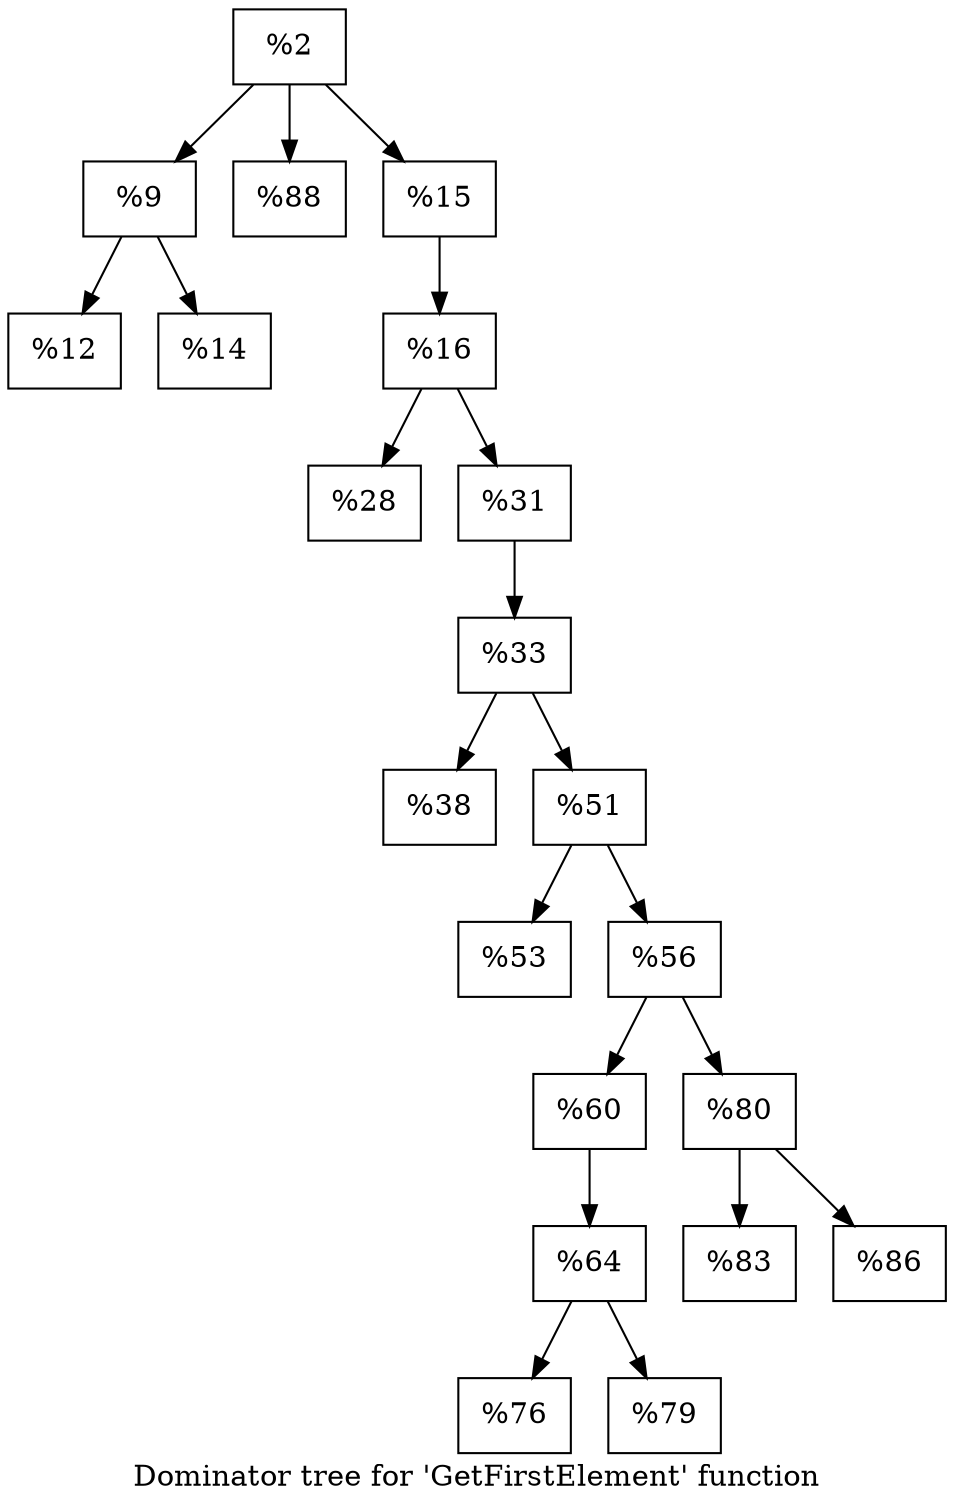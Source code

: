 digraph "Dominator tree for 'GetFirstElement' function" {
	label="Dominator tree for 'GetFirstElement' function";

	Node0x25a7710 [shape=record,label="{%2}"];
	Node0x25a7710 -> Node0x259fbd0;
	Node0x25a7710 -> Node0x2584f90;
	Node0x25a7710 -> Node0x25b7cb0;
	Node0x259fbd0 [shape=record,label="{%9}"];
	Node0x259fbd0 -> Node0x25a73e0;
	Node0x259fbd0 -> Node0x25c0af0;
	Node0x25a73e0 [shape=record,label="{%12}"];
	Node0x25c0af0 [shape=record,label="{%14}"];
	Node0x2584f90 [shape=record,label="{%88}"];
	Node0x25b7cb0 [shape=record,label="{%15}"];
	Node0x25b7cb0 -> Node0x2569aa0;
	Node0x2569aa0 [shape=record,label="{%16}"];
	Node0x2569aa0 -> Node0x25f12e0;
	Node0x2569aa0 -> Node0x256bc20;
	Node0x25f12e0 [shape=record,label="{%28}"];
	Node0x256bc20 [shape=record,label="{%31}"];
	Node0x256bc20 -> Node0x2586080;
	Node0x2586080 [shape=record,label="{%33}"];
	Node0x2586080 -> Node0x25b4540;
	Node0x2586080 -> Node0x25dc240;
	Node0x25b4540 [shape=record,label="{%38}"];
	Node0x25dc240 [shape=record,label="{%51}"];
	Node0x25dc240 -> Node0x25e8d40;
	Node0x25dc240 -> Node0x25e7c10;
	Node0x25e8d40 [shape=record,label="{%53}"];
	Node0x25e7c10 [shape=record,label="{%56}"];
	Node0x25e7c10 -> Node0x2555a70;
	Node0x25e7c10 -> Node0x259be90;
	Node0x2555a70 [shape=record,label="{%60}"];
	Node0x2555a70 -> Node0x25ea020;
	Node0x25ea020 [shape=record,label="{%64}"];
	Node0x25ea020 -> Node0x253e740;
	Node0x25ea020 -> Node0x2582af0;
	Node0x253e740 [shape=record,label="{%76}"];
	Node0x2582af0 [shape=record,label="{%79}"];
	Node0x259be90 [shape=record,label="{%80}"];
	Node0x259be90 -> Node0x25a3da0;
	Node0x259be90 -> Node0x25bb1f0;
	Node0x25a3da0 [shape=record,label="{%83}"];
	Node0x25bb1f0 [shape=record,label="{%86}"];
}
